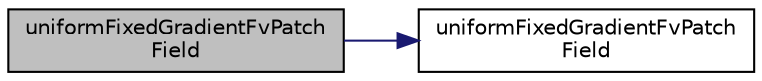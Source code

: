 digraph "uniformFixedGradientFvPatchField"
{
  bgcolor="transparent";
  edge [fontname="Helvetica",fontsize="10",labelfontname="Helvetica",labelfontsize="10"];
  node [fontname="Helvetica",fontsize="10",shape=record];
  rankdir="LR";
  Node1 [label="uniformFixedGradientFvPatch\lField",height=0.2,width=0.4,color="black", fillcolor="grey75", style="filled", fontcolor="black"];
  Node1 -> Node2 [color="midnightblue",fontsize="10",style="solid",fontname="Helvetica"];
  Node2 [label="uniformFixedGradientFvPatch\lField",height=0.2,width=0.4,color="black",URL="$a02861.html#aaf4a8165b2ef2c4586d64e1034cc68f9",tooltip="Construct from patch and internal field. "];
}
